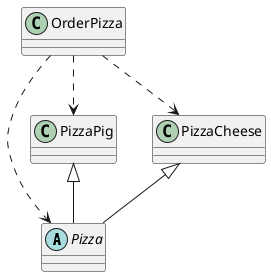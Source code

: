 @startuml

abstract class Pizza

OrderPizza ..> Pizza
OrderPizza ..> PizzaPig
OrderPizza ..> PizzaCheese

PizzaPig <|-- Pizza
PizzaCheese <|-- Pizza

class OrderPizza {

}


@enduml